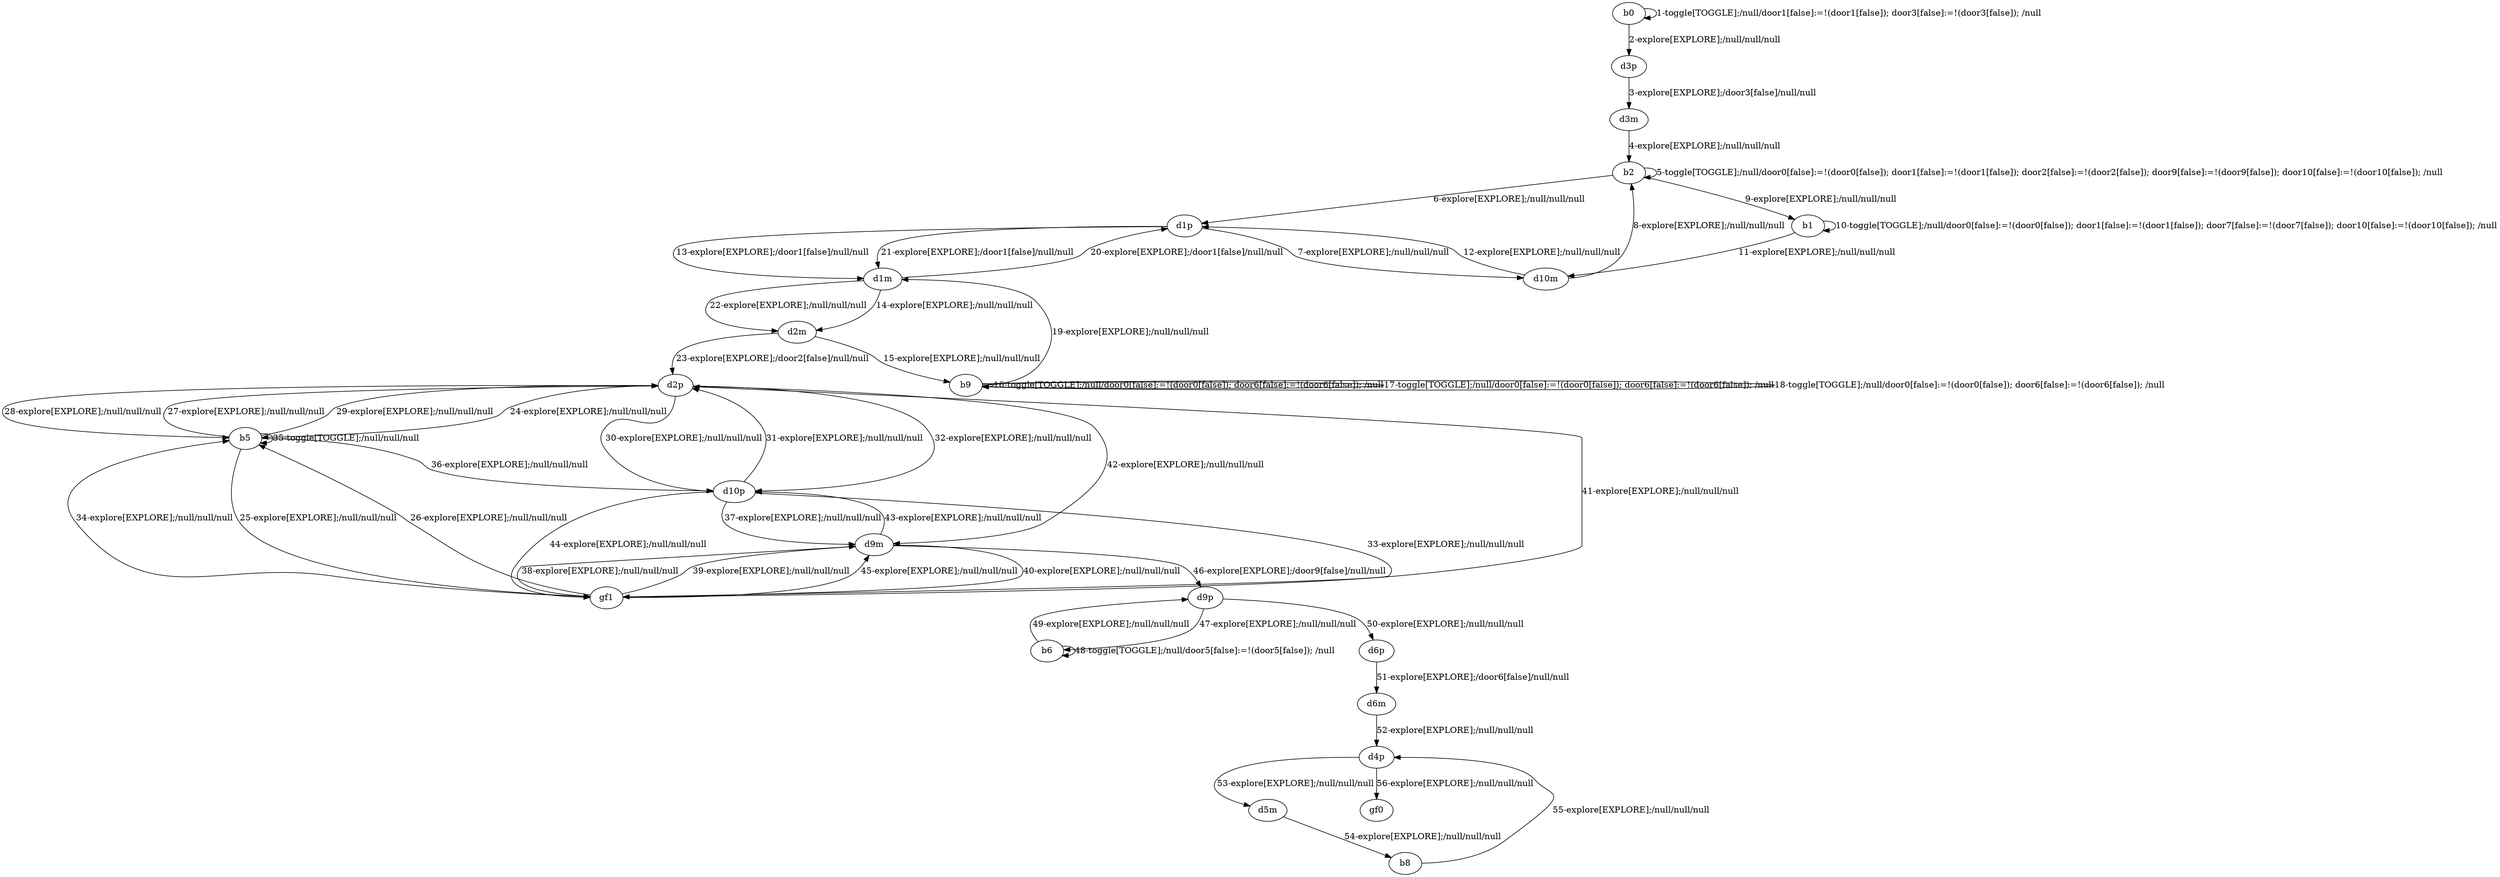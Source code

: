 digraph g {
"b0" -> "b0" [label = "1-toggle[TOGGLE];/null/door1[false]:=!(door1[false]); door3[false]:=!(door3[false]); /null"];
"b0" -> "d3p" [label = "2-explore[EXPLORE];/null/null/null"];
"d3p" -> "d3m" [label = "3-explore[EXPLORE];/door3[false]/null/null"];
"d3m" -> "b2" [label = "4-explore[EXPLORE];/null/null/null"];
"b2" -> "b2" [label = "5-toggle[TOGGLE];/null/door0[false]:=!(door0[false]); door1[false]:=!(door1[false]); door2[false]:=!(door2[false]); door9[false]:=!(door9[false]); door10[false]:=!(door10[false]); /null"];
"b2" -> "d1p" [label = "6-explore[EXPLORE];/null/null/null"];
"d1p" -> "d10m" [label = "7-explore[EXPLORE];/null/null/null"];
"d10m" -> "b2" [label = "8-explore[EXPLORE];/null/null/null"];
"b2" -> "b1" [label = "9-explore[EXPLORE];/null/null/null"];
"b1" -> "b1" [label = "10-toggle[TOGGLE];/null/door0[false]:=!(door0[false]); door1[false]:=!(door1[false]); door7[false]:=!(door7[false]); door10[false]:=!(door10[false]); /null"];
"b1" -> "d10m" [label = "11-explore[EXPLORE];/null/null/null"];
"d10m" -> "d1p" [label = "12-explore[EXPLORE];/null/null/null"];
"d1p" -> "d1m" [label = "13-explore[EXPLORE];/door1[false]/null/null"];
"d1m" -> "d2m" [label = "14-explore[EXPLORE];/null/null/null"];
"d2m" -> "b9" [label = "15-explore[EXPLORE];/null/null/null"];
"b9" -> "b9" [label = "16-toggle[TOGGLE];/null/door0[false]:=!(door0[false]); door6[false]:=!(door6[false]); /null"];
"b9" -> "b9" [label = "17-toggle[TOGGLE];/null/door0[false]:=!(door0[false]); door6[false]:=!(door6[false]); /null"];
"b9" -> "b9" [label = "18-toggle[TOGGLE];/null/door0[false]:=!(door0[false]); door6[false]:=!(door6[false]); /null"];
"b9" -> "d1m" [label = "19-explore[EXPLORE];/null/null/null"];
"d1m" -> "d1p" [label = "20-explore[EXPLORE];/door1[false]/null/null"];
"d1p" -> "d1m" [label = "21-explore[EXPLORE];/door1[false]/null/null"];
"d1m" -> "d2m" [label = "22-explore[EXPLORE];/null/null/null"];
"d2m" -> "d2p" [label = "23-explore[EXPLORE];/door2[false]/null/null"];
"d2p" -> "b5" [label = "24-explore[EXPLORE];/null/null/null"];
"b5" -> "gf1" [label = "25-explore[EXPLORE];/null/null/null"];
"gf1" -> "b5" [label = "26-explore[EXPLORE];/null/null/null"];
"b5" -> "d2p" [label = "27-explore[EXPLORE];/null/null/null"];
"d2p" -> "b5" [label = "28-explore[EXPLORE];/null/null/null"];
"b5" -> "d2p" [label = "29-explore[EXPLORE];/null/null/null"];
"d2p" -> "d10p" [label = "30-explore[EXPLORE];/null/null/null"];
"d10p" -> "d2p" [label = "31-explore[EXPLORE];/null/null/null"];
"d2p" -> "d10p" [label = "32-explore[EXPLORE];/null/null/null"];
"d10p" -> "gf1" [label = "33-explore[EXPLORE];/null/null/null"];
"gf1" -> "b5" [label = "34-explore[EXPLORE];/null/null/null"];
"b5" -> "b5" [label = "35-toggle[TOGGLE];/null/null/null"];
"b5" -> "d10p" [label = "36-explore[EXPLORE];/null/null/null"];
"d10p" -> "d9m" [label = "37-explore[EXPLORE];/null/null/null"];
"d9m" -> "gf1" [label = "38-explore[EXPLORE];/null/null/null"];
"gf1" -> "d9m" [label = "39-explore[EXPLORE];/null/null/null"];
"d9m" -> "gf1" [label = "40-explore[EXPLORE];/null/null/null"];
"gf1" -> "d2p" [label = "41-explore[EXPLORE];/null/null/null"];
"d2p" -> "d9m" [label = "42-explore[EXPLORE];/null/null/null"];
"d9m" -> "d10p" [label = "43-explore[EXPLORE];/null/null/null"];
"d10p" -> "gf1" [label = "44-explore[EXPLORE];/null/null/null"];
"gf1" -> "d9m" [label = "45-explore[EXPLORE];/null/null/null"];
"d9m" -> "d9p" [label = "46-explore[EXPLORE];/door9[false]/null/null"];
"d9p" -> "b6" [label = "47-explore[EXPLORE];/null/null/null"];
"b6" -> "b6" [label = "48-toggle[TOGGLE];/null/door5[false]:=!(door5[false]); /null"];
"b6" -> "d9p" [label = "49-explore[EXPLORE];/null/null/null"];
"d9p" -> "d6p" [label = "50-explore[EXPLORE];/null/null/null"];
"d6p" -> "d6m" [label = "51-explore[EXPLORE];/door6[false]/null/null"];
"d6m" -> "d4p" [label = "52-explore[EXPLORE];/null/null/null"];
"d4p" -> "d5m" [label = "53-explore[EXPLORE];/null/null/null"];
"d5m" -> "b8" [label = "54-explore[EXPLORE];/null/null/null"];
"b8" -> "d4p" [label = "55-explore[EXPLORE];/null/null/null"];
"d4p" -> "gf0" [label = "56-explore[EXPLORE];/null/null/null"];
}